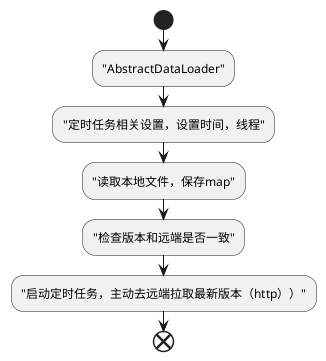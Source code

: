 @startuml
start
:"AbstractDataLoader";
:"定时任务相关设置，设置时间，线程";
:"读取本地文件，保存map";
:"检查版本和远端是否一致";
:"启动定时任务，主动去远端拉取最新版本（http））";
end
@end

@startuml
start
:"@Qconfig注解";
:"QConfigAnnotationProcessor 解析注解（反射））";
:"获取mapconfig，添加listener,赋值给被注解对象";
end
@end

@startuml
start
:"admin端（用户动态修改配置文件））";
:"通知对应的端重新去server获取最新文件";
:"修改本地文件值";
end
@enduml


